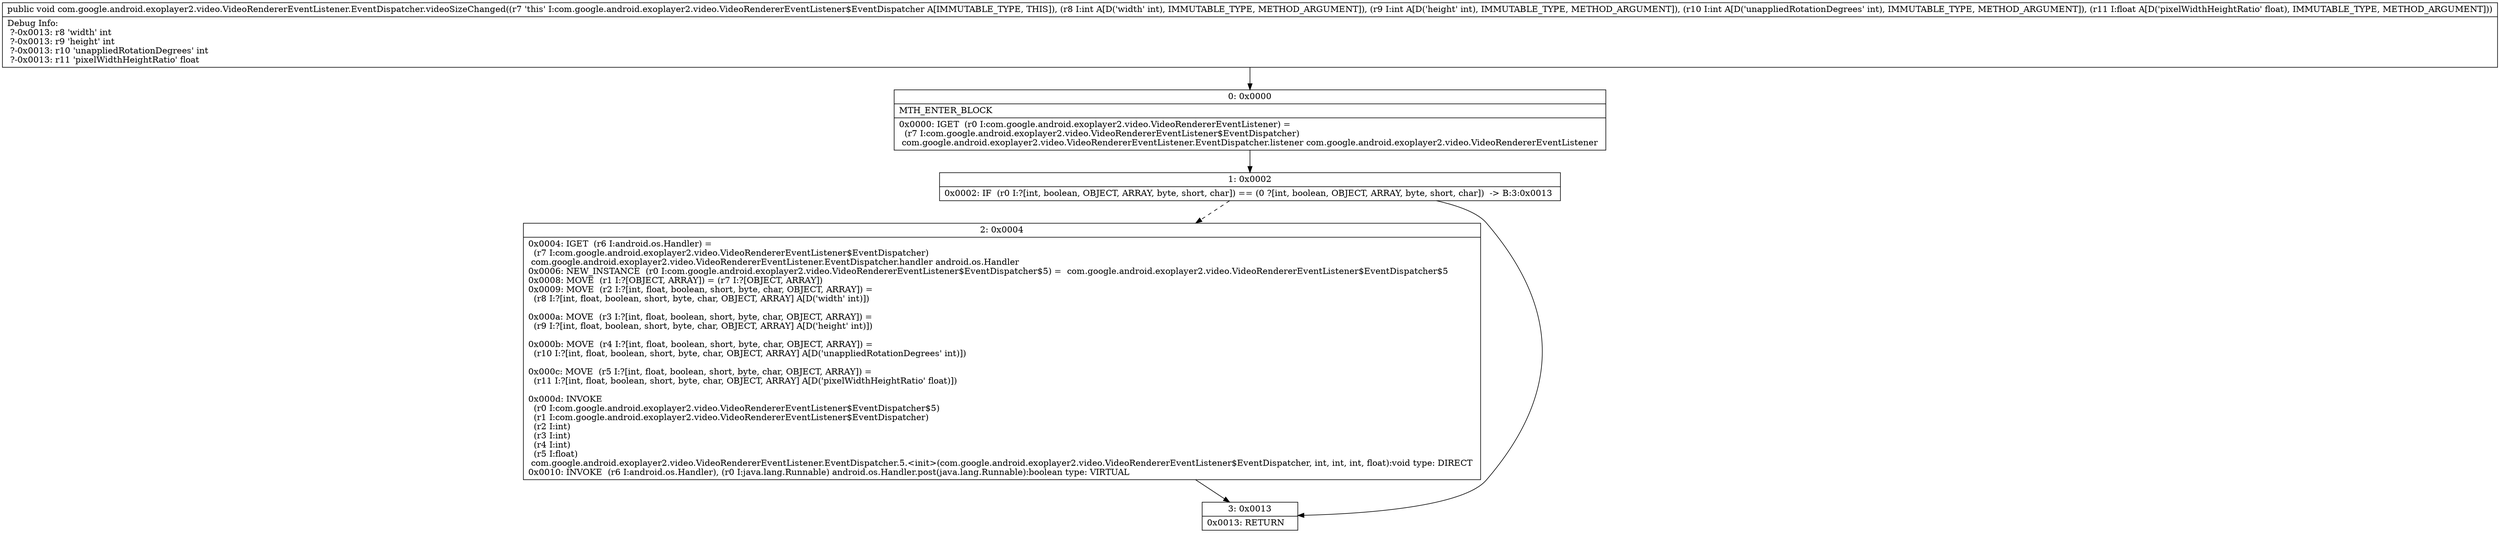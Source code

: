 digraph "CFG forcom.google.android.exoplayer2.video.VideoRendererEventListener.EventDispatcher.videoSizeChanged(IIIF)V" {
Node_0 [shape=record,label="{0\:\ 0x0000|MTH_ENTER_BLOCK\l|0x0000: IGET  (r0 I:com.google.android.exoplayer2.video.VideoRendererEventListener) = \l  (r7 I:com.google.android.exoplayer2.video.VideoRendererEventListener$EventDispatcher)\l com.google.android.exoplayer2.video.VideoRendererEventListener.EventDispatcher.listener com.google.android.exoplayer2.video.VideoRendererEventListener \l}"];
Node_1 [shape=record,label="{1\:\ 0x0002|0x0002: IF  (r0 I:?[int, boolean, OBJECT, ARRAY, byte, short, char]) == (0 ?[int, boolean, OBJECT, ARRAY, byte, short, char])  \-\> B:3:0x0013 \l}"];
Node_2 [shape=record,label="{2\:\ 0x0004|0x0004: IGET  (r6 I:android.os.Handler) = \l  (r7 I:com.google.android.exoplayer2.video.VideoRendererEventListener$EventDispatcher)\l com.google.android.exoplayer2.video.VideoRendererEventListener.EventDispatcher.handler android.os.Handler \l0x0006: NEW_INSTANCE  (r0 I:com.google.android.exoplayer2.video.VideoRendererEventListener$EventDispatcher$5) =  com.google.android.exoplayer2.video.VideoRendererEventListener$EventDispatcher$5 \l0x0008: MOVE  (r1 I:?[OBJECT, ARRAY]) = (r7 I:?[OBJECT, ARRAY]) \l0x0009: MOVE  (r2 I:?[int, float, boolean, short, byte, char, OBJECT, ARRAY]) = \l  (r8 I:?[int, float, boolean, short, byte, char, OBJECT, ARRAY] A[D('width' int)])\l \l0x000a: MOVE  (r3 I:?[int, float, boolean, short, byte, char, OBJECT, ARRAY]) = \l  (r9 I:?[int, float, boolean, short, byte, char, OBJECT, ARRAY] A[D('height' int)])\l \l0x000b: MOVE  (r4 I:?[int, float, boolean, short, byte, char, OBJECT, ARRAY]) = \l  (r10 I:?[int, float, boolean, short, byte, char, OBJECT, ARRAY] A[D('unappliedRotationDegrees' int)])\l \l0x000c: MOVE  (r5 I:?[int, float, boolean, short, byte, char, OBJECT, ARRAY]) = \l  (r11 I:?[int, float, boolean, short, byte, char, OBJECT, ARRAY] A[D('pixelWidthHeightRatio' float)])\l \l0x000d: INVOKE  \l  (r0 I:com.google.android.exoplayer2.video.VideoRendererEventListener$EventDispatcher$5)\l  (r1 I:com.google.android.exoplayer2.video.VideoRendererEventListener$EventDispatcher)\l  (r2 I:int)\l  (r3 I:int)\l  (r4 I:int)\l  (r5 I:float)\l com.google.android.exoplayer2.video.VideoRendererEventListener.EventDispatcher.5.\<init\>(com.google.android.exoplayer2.video.VideoRendererEventListener$EventDispatcher, int, int, int, float):void type: DIRECT \l0x0010: INVOKE  (r6 I:android.os.Handler), (r0 I:java.lang.Runnable) android.os.Handler.post(java.lang.Runnable):boolean type: VIRTUAL \l}"];
Node_3 [shape=record,label="{3\:\ 0x0013|0x0013: RETURN   \l}"];
MethodNode[shape=record,label="{public void com.google.android.exoplayer2.video.VideoRendererEventListener.EventDispatcher.videoSizeChanged((r7 'this' I:com.google.android.exoplayer2.video.VideoRendererEventListener$EventDispatcher A[IMMUTABLE_TYPE, THIS]), (r8 I:int A[D('width' int), IMMUTABLE_TYPE, METHOD_ARGUMENT]), (r9 I:int A[D('height' int), IMMUTABLE_TYPE, METHOD_ARGUMENT]), (r10 I:int A[D('unappliedRotationDegrees' int), IMMUTABLE_TYPE, METHOD_ARGUMENT]), (r11 I:float A[D('pixelWidthHeightRatio' float), IMMUTABLE_TYPE, METHOD_ARGUMENT]))  | Debug Info:\l  ?\-0x0013: r8 'width' int\l  ?\-0x0013: r9 'height' int\l  ?\-0x0013: r10 'unappliedRotationDegrees' int\l  ?\-0x0013: r11 'pixelWidthHeightRatio' float\l}"];
MethodNode -> Node_0;
Node_0 -> Node_1;
Node_1 -> Node_2[style=dashed];
Node_1 -> Node_3;
Node_2 -> Node_3;
}

